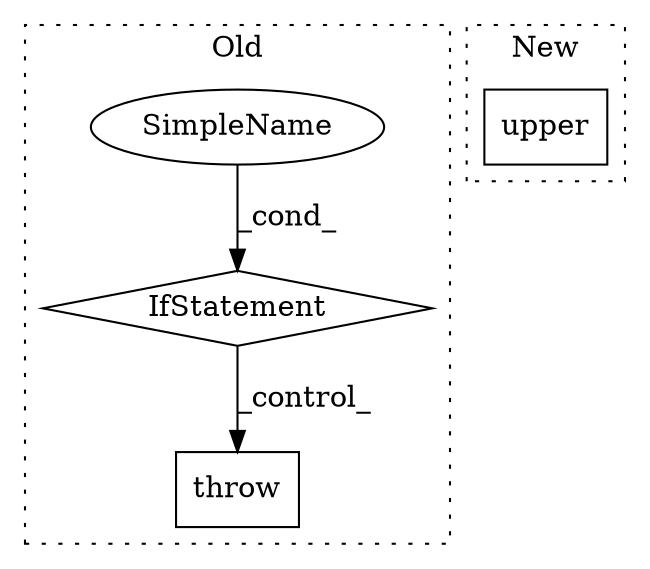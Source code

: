 digraph G {
subgraph cluster0 {
1 [label="throw" a="53" s="7797" l="6" shape="box"];
3 [label="IfStatement" a="25" s="7551,7583" l="4,2" shape="diamond"];
4 [label="SimpleName" a="42" s="" l="" shape="ellipse"];
label = "Old";
style="dotted";
}
subgraph cluster1 {
2 [label="upper" a="32" s="8689" l="7" shape="box"];
label = "New";
style="dotted";
}
3 -> 1 [label="_control_"];
4 -> 3 [label="_cond_"];
}
